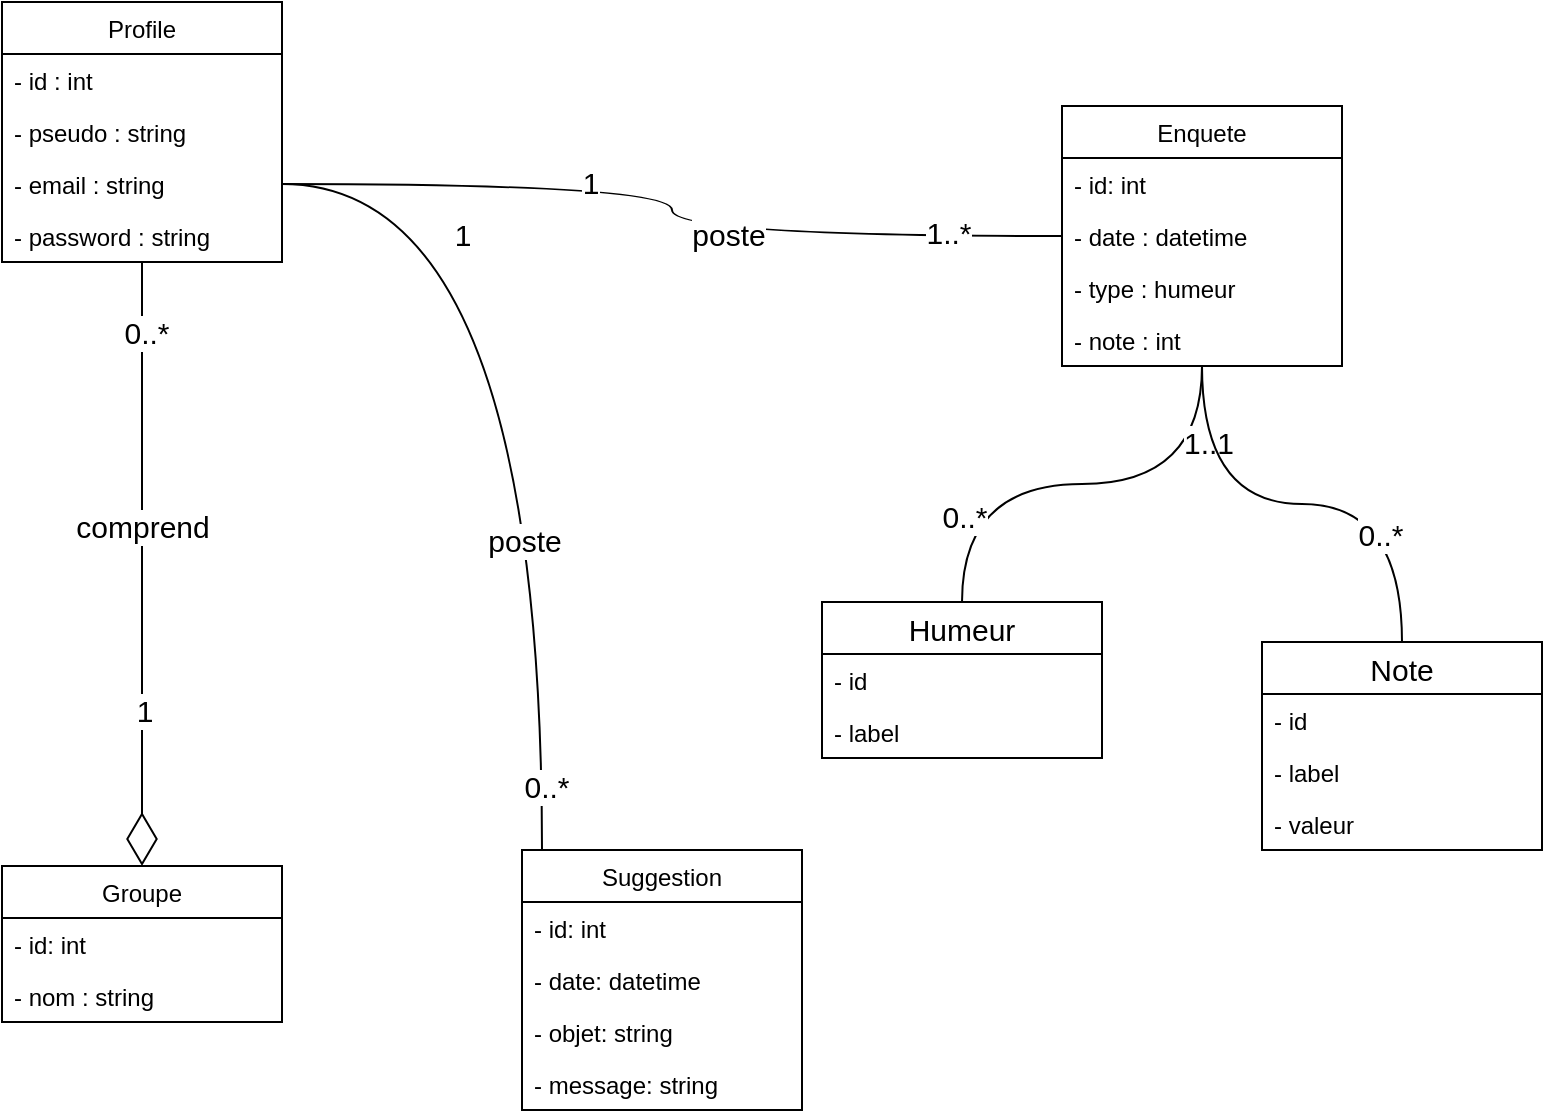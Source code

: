 <mxfile version="15.8.7" type="device"><diagram id="VkJPmdKNfXjedT1H-zB2" name="Page-1"><mxGraphModel dx="1038" dy="649" grid="1" gridSize="10" guides="1" tooltips="1" connect="1" arrows="1" fold="1" page="1" pageScale="1" pageWidth="850" pageHeight="1100" math="0" shadow="0"><root><mxCell id="0"/><mxCell id="1" parent="0"/><mxCell id="2" value="Profile" style="swimlane;fontStyle=0;childLayout=stackLayout;horizontal=1;startSize=26;fillColor=none;horizontalStack=0;resizeParent=1;resizeParentMax=0;resizeLast=0;collapsible=1;marginBottom=0;" parent="1" vertex="1"><mxGeometry x="50" y="90" width="140" height="130" as="geometry"/></mxCell><mxCell id="3" value="- id : int" style="text;strokeColor=none;fillColor=none;align=left;verticalAlign=top;spacingLeft=4;spacingRight=4;overflow=hidden;rotatable=0;points=[[0,0.5],[1,0.5]];portConstraint=eastwest;" parent="2" vertex="1"><mxGeometry y="26" width="140" height="26" as="geometry"/></mxCell><mxCell id="4" value="- pseudo : string" style="text;strokeColor=none;fillColor=none;align=left;verticalAlign=top;spacingLeft=4;spacingRight=4;overflow=hidden;rotatable=0;points=[[0,0.5],[1,0.5]];portConstraint=eastwest;" parent="2" vertex="1"><mxGeometry y="52" width="140" height="26" as="geometry"/></mxCell><mxCell id="5KWp5cGTwgdsQ7nmePCB-32" value="- email : string " style="text;strokeColor=none;fillColor=none;align=left;verticalAlign=top;spacingLeft=4;spacingRight=4;overflow=hidden;rotatable=0;points=[[0,0.5],[1,0.5]];portConstraint=eastwest;" vertex="1" parent="2"><mxGeometry y="78" width="140" height="26" as="geometry"/></mxCell><mxCell id="5KWp5cGTwgdsQ7nmePCB-78" value="- password : string " style="text;strokeColor=none;fillColor=none;align=left;verticalAlign=top;spacingLeft=4;spacingRight=4;overflow=hidden;rotatable=0;points=[[0,0.5],[1,0.5]];portConstraint=eastwest;" vertex="1" parent="2"><mxGeometry y="104" width="140" height="26" as="geometry"/></mxCell><mxCell id="6" value="Groupe" style="swimlane;fontStyle=0;childLayout=stackLayout;horizontal=1;startSize=26;fillColor=none;horizontalStack=0;resizeParent=1;resizeParentMax=0;resizeLast=0;collapsible=1;marginBottom=0;" parent="1" vertex="1"><mxGeometry x="50" y="522" width="140" height="78" as="geometry"/></mxCell><mxCell id="7" value="- id: int" style="text;strokeColor=none;fillColor=none;align=left;verticalAlign=top;spacingLeft=4;spacingRight=4;overflow=hidden;rotatable=0;points=[[0,0.5],[1,0.5]];portConstraint=eastwest;" parent="6" vertex="1"><mxGeometry y="26" width="140" height="26" as="geometry"/></mxCell><mxCell id="8" value="- nom : string" style="text;strokeColor=none;fillColor=none;align=left;verticalAlign=top;spacingLeft=4;spacingRight=4;overflow=hidden;rotatable=0;points=[[0,0.5],[1,0.5]];portConstraint=eastwest;" parent="6" vertex="1"><mxGeometry y="52" width="140" height="26" as="geometry"/></mxCell><mxCell id="19" value="Enquete" style="swimlane;fontStyle=0;childLayout=stackLayout;horizontal=1;startSize=26;fillColor=none;horizontalStack=0;resizeParent=1;resizeParentMax=0;resizeLast=0;collapsible=1;marginBottom=0;" parent="1" vertex="1"><mxGeometry x="580" y="142" width="140" height="130" as="geometry"/></mxCell><mxCell id="28" value="- id: int" style="text;strokeColor=none;fillColor=none;align=left;verticalAlign=top;spacingLeft=4;spacingRight=4;overflow=hidden;rotatable=0;points=[[0,0.5],[1,0.5]];portConstraint=eastwest;" parent="19" vertex="1"><mxGeometry y="26" width="140" height="26" as="geometry"/></mxCell><mxCell id="21" value="- date : datetime" style="text;strokeColor=none;fillColor=none;align=left;verticalAlign=top;spacingLeft=4;spacingRight=4;overflow=hidden;rotatable=0;points=[[0,0.5],[1,0.5]];portConstraint=eastwest;" parent="19" vertex="1"><mxGeometry y="52" width="140" height="26" as="geometry"/></mxCell><mxCell id="5KWp5cGTwgdsQ7nmePCB-103" value="- type : humeur" style="text;strokeColor=none;fillColor=none;align=left;verticalAlign=top;spacingLeft=4;spacingRight=4;overflow=hidden;rotatable=0;points=[[0,0.5],[1,0.5]];portConstraint=eastwest;" vertex="1" parent="19"><mxGeometry y="78" width="140" height="26" as="geometry"/></mxCell><mxCell id="5KWp5cGTwgdsQ7nmePCB-104" value="- note : int" style="text;strokeColor=none;fillColor=none;align=left;verticalAlign=top;spacingLeft=4;spacingRight=4;overflow=hidden;rotatable=0;points=[[0,0.5],[1,0.5]];portConstraint=eastwest;" vertex="1" parent="19"><mxGeometry y="104" width="140" height="26" as="geometry"/></mxCell><mxCell id="23" value="Suggestion" style="swimlane;fontStyle=0;childLayout=stackLayout;horizontal=1;startSize=26;fillColor=none;horizontalStack=0;resizeParent=1;resizeParentMax=0;resizeLast=0;collapsible=1;marginBottom=0;" parent="1" vertex="1"><mxGeometry x="310" y="514" width="140" height="130" as="geometry"/></mxCell><mxCell id="29" value="- id: int" style="text;strokeColor=none;fillColor=none;align=left;verticalAlign=top;spacingLeft=4;spacingRight=4;overflow=hidden;rotatable=0;points=[[0,0.5],[1,0.5]];portConstraint=eastwest;" parent="23" vertex="1"><mxGeometry y="26" width="140" height="26" as="geometry"/></mxCell><mxCell id="5KWp5cGTwgdsQ7nmePCB-87" value="- date: datetime" style="text;strokeColor=none;fillColor=none;align=left;verticalAlign=top;spacingLeft=4;spacingRight=4;overflow=hidden;rotatable=0;points=[[0,0.5],[1,0.5]];portConstraint=eastwest;" vertex="1" parent="23"><mxGeometry y="52" width="140" height="26" as="geometry"/></mxCell><mxCell id="25" value="- objet: string" style="text;strokeColor=none;fillColor=none;align=left;verticalAlign=top;spacingLeft=4;spacingRight=4;overflow=hidden;rotatable=0;points=[[0,0.5],[1,0.5]];portConstraint=eastwest;" parent="23" vertex="1"><mxGeometry y="78" width="140" height="26" as="geometry"/></mxCell><mxCell id="26" value="- message: string" style="text;strokeColor=none;fillColor=none;align=left;verticalAlign=top;spacingLeft=4;spacingRight=4;overflow=hidden;rotatable=0;points=[[0,0.5],[1,0.5]];portConstraint=eastwest;" parent="23" vertex="1"><mxGeometry y="104" width="140" height="26" as="geometry"/></mxCell><mxCell id="5KWp5cGTwgdsQ7nmePCB-41" style="edgeStyle=orthogonalEdgeStyle;rounded=0;orthogonalLoop=1;jettySize=auto;html=1;endArrow=none;endFill=0;curved=1;" edge="1" parent="1" source="5KWp5cGTwgdsQ7nmePCB-32" target="19"><mxGeometry relative="1" as="geometry"/></mxCell><mxCell id="5KWp5cGTwgdsQ7nmePCB-66" value="poste" style="edgeLabel;html=1;align=center;verticalAlign=middle;resizable=0;points=[];fontSize=15;" vertex="1" connectable="0" parent="5KWp5cGTwgdsQ7nmePCB-41"><mxGeometry x="0.198" y="1" relative="1" as="geometry"><mxPoint as="offset"/></mxGeometry></mxCell><mxCell id="5KWp5cGTwgdsQ7nmePCB-73" value="1" style="edgeLabel;html=1;align=center;verticalAlign=middle;resizable=0;points=[];fontSize=15;" vertex="1" connectable="0" parent="5KWp5cGTwgdsQ7nmePCB-41"><mxGeometry x="-0.263" y="1" relative="1" as="geometry"><mxPoint as="offset"/></mxGeometry></mxCell><mxCell id="5KWp5cGTwgdsQ7nmePCB-80" value="1..*" style="edgeLabel;html=1;align=center;verticalAlign=middle;resizable=0;points=[];fontSize=15;" vertex="1" connectable="0" parent="5KWp5cGTwgdsQ7nmePCB-41"><mxGeometry x="0.724" y="2" relative="1" as="geometry"><mxPoint as="offset"/></mxGeometry></mxCell><mxCell id="5KWp5cGTwgdsQ7nmePCB-44" style="edgeStyle=orthogonalEdgeStyle;rounded=0;orthogonalLoop=1;jettySize=auto;html=1;endArrow=none;endFill=0;curved=1;" edge="1" parent="1" source="5KWp5cGTwgdsQ7nmePCB-32" target="23"><mxGeometry relative="1" as="geometry"><Array as="points"><mxPoint x="320" y="181"/></Array></mxGeometry></mxCell><mxCell id="5KWp5cGTwgdsQ7nmePCB-65" value="poste" style="edgeLabel;html=1;align=center;verticalAlign=middle;resizable=0;points=[];fontSize=15;" vertex="1" connectable="0" parent="5KWp5cGTwgdsQ7nmePCB-44"><mxGeometry x="0.328" y="-9" relative="1" as="geometry"><mxPoint as="offset"/></mxGeometry></mxCell><mxCell id="5KWp5cGTwgdsQ7nmePCB-71" value="0..*" style="edgeLabel;html=1;align=center;verticalAlign=middle;resizable=0;points=[];fontSize=15;" vertex="1" connectable="0" parent="5KWp5cGTwgdsQ7nmePCB-44"><mxGeometry x="0.862" y="2" relative="1" as="geometry"><mxPoint as="offset"/></mxGeometry></mxCell><mxCell id="5KWp5cGTwgdsQ7nmePCB-72" value="1" style="edgeLabel;html=1;align=center;verticalAlign=middle;resizable=0;points=[];fontSize=15;" vertex="1" connectable="0" parent="5KWp5cGTwgdsQ7nmePCB-44"><mxGeometry x="-0.614" y="-25" relative="1" as="geometry"><mxPoint as="offset"/></mxGeometry></mxCell><mxCell id="5KWp5cGTwgdsQ7nmePCB-60" value="" style="endArrow=diamondThin;endFill=0;endSize=24;html=1;rounded=0;fontSize=15;curved=1;" edge="1" parent="1" source="2" target="6"><mxGeometry width="160" relative="1" as="geometry"><mxPoint x="30" y="370" as="sourcePoint"/><mxPoint x="140" y="270" as="targetPoint"/></mxGeometry></mxCell><mxCell id="5KWp5cGTwgdsQ7nmePCB-63" value="comprend" style="edgeLabel;html=1;align=center;verticalAlign=middle;resizable=0;points=[];fontSize=15;" vertex="1" connectable="0" parent="5KWp5cGTwgdsQ7nmePCB-60"><mxGeometry x="-0.128" relative="1" as="geometry"><mxPoint as="offset"/></mxGeometry></mxCell><mxCell id="5KWp5cGTwgdsQ7nmePCB-67" value="0..*" style="edgeLabel;html=1;align=center;verticalAlign=middle;resizable=0;points=[];fontSize=15;" vertex="1" connectable="0" parent="5KWp5cGTwgdsQ7nmePCB-60"><mxGeometry x="-0.767" y="2" relative="1" as="geometry"><mxPoint as="offset"/></mxGeometry></mxCell><mxCell id="5KWp5cGTwgdsQ7nmePCB-68" value="1" style="edgeLabel;html=1;align=center;verticalAlign=middle;resizable=0;points=[];fontSize=15;" vertex="1" connectable="0" parent="5KWp5cGTwgdsQ7nmePCB-60"><mxGeometry x="0.48" y="1" relative="1" as="geometry"><mxPoint as="offset"/></mxGeometry></mxCell><mxCell id="5KWp5cGTwgdsQ7nmePCB-100" style="edgeStyle=orthogonalEdgeStyle;curved=1;rounded=0;orthogonalLoop=1;jettySize=auto;html=1;fontSize=15;endArrow=none;endFill=0;" edge="1" parent="1" source="5KWp5cGTwgdsQ7nmePCB-96" target="19"><mxGeometry relative="1" as="geometry"/></mxCell><mxCell id="5KWp5cGTwgdsQ7nmePCB-101" value="1..1" style="edgeLabel;html=1;align=center;verticalAlign=middle;resizable=0;points=[];fontSize=15;" vertex="1" connectable="0" parent="5KWp5cGTwgdsQ7nmePCB-100"><mxGeometry x="0.683" y="-2" relative="1" as="geometry"><mxPoint x="1" as="offset"/></mxGeometry></mxCell><mxCell id="5KWp5cGTwgdsQ7nmePCB-102" value="0..*" style="edgeLabel;html=1;align=center;verticalAlign=middle;resizable=0;points=[];fontSize=15;" vertex="1" connectable="0" parent="5KWp5cGTwgdsQ7nmePCB-100"><mxGeometry x="-0.64" relative="1" as="geometry"><mxPoint x="1" as="offset"/></mxGeometry></mxCell><mxCell id="5KWp5cGTwgdsQ7nmePCB-96" value="Humeur" style="swimlane;fontStyle=0;childLayout=stackLayout;horizontal=1;startSize=26;fillColor=none;horizontalStack=0;resizeParent=1;resizeParentMax=0;resizeLast=0;collapsible=1;marginBottom=0;fontSize=15;" vertex="1" parent="1"><mxGeometry x="460" y="390" width="140" height="78" as="geometry"/></mxCell><mxCell id="5KWp5cGTwgdsQ7nmePCB-49" value="- id" style="text;strokeColor=none;fillColor=none;align=left;verticalAlign=top;spacingLeft=4;spacingRight=4;overflow=hidden;rotatable=0;points=[[0,0.5],[1,0.5]];portConstraint=eastwest;" vertex="1" parent="5KWp5cGTwgdsQ7nmePCB-96"><mxGeometry y="26" width="140" height="26" as="geometry"/></mxCell><mxCell id="5KWp5cGTwgdsQ7nmePCB-81" value="- label" style="text;strokeColor=none;fillColor=none;align=left;verticalAlign=top;spacingLeft=4;spacingRight=4;overflow=hidden;rotatable=0;points=[[0,0.5],[1,0.5]];portConstraint=eastwest;" vertex="1" parent="5KWp5cGTwgdsQ7nmePCB-96"><mxGeometry y="52" width="140" height="26" as="geometry"/></mxCell><mxCell id="5KWp5cGTwgdsQ7nmePCB-109" style="edgeStyle=orthogonalEdgeStyle;curved=1;rounded=0;orthogonalLoop=1;jettySize=auto;html=1;fontSize=15;endArrow=none;endFill=0;" edge="1" parent="1" source="5KWp5cGTwgdsQ7nmePCB-105" target="19"><mxGeometry relative="1" as="geometry"/></mxCell><mxCell id="5KWp5cGTwgdsQ7nmePCB-110" value="0..*" style="edgeLabel;html=1;align=center;verticalAlign=middle;resizable=0;points=[];fontSize=15;" vertex="1" connectable="0" parent="5KWp5cGTwgdsQ7nmePCB-109"><mxGeometry x="-0.546" y="11" relative="1" as="geometry"><mxPoint as="offset"/></mxGeometry></mxCell><mxCell id="5KWp5cGTwgdsQ7nmePCB-105" value="Note" style="swimlane;fontStyle=0;childLayout=stackLayout;horizontal=1;startSize=26;fillColor=none;horizontalStack=0;resizeParent=1;resizeParentMax=0;resizeLast=0;collapsible=1;marginBottom=0;fontSize=15;" vertex="1" parent="1"><mxGeometry x="680" y="410" width="140" height="104" as="geometry"/></mxCell><mxCell id="5KWp5cGTwgdsQ7nmePCB-106" value="- id" style="text;strokeColor=none;fillColor=none;align=left;verticalAlign=top;spacingLeft=4;spacingRight=4;overflow=hidden;rotatable=0;points=[[0,0.5],[1,0.5]];portConstraint=eastwest;fontSize=12;" vertex="1" parent="5KWp5cGTwgdsQ7nmePCB-105"><mxGeometry y="26" width="140" height="26" as="geometry"/></mxCell><mxCell id="5KWp5cGTwgdsQ7nmePCB-107" value="- label" style="text;strokeColor=none;fillColor=none;align=left;verticalAlign=top;spacingLeft=4;spacingRight=4;overflow=hidden;rotatable=0;points=[[0,0.5],[1,0.5]];portConstraint=eastwest;fontSize=12;" vertex="1" parent="5KWp5cGTwgdsQ7nmePCB-105"><mxGeometry y="52" width="140" height="26" as="geometry"/></mxCell><mxCell id="5KWp5cGTwgdsQ7nmePCB-108" value="- valeur" style="text;strokeColor=none;fillColor=none;align=left;verticalAlign=top;spacingLeft=4;spacingRight=4;overflow=hidden;rotatable=0;points=[[0,0.5],[1,0.5]];portConstraint=eastwest;fontSize=12;" vertex="1" parent="5KWp5cGTwgdsQ7nmePCB-105"><mxGeometry y="78" width="140" height="26" as="geometry"/></mxCell></root></mxGraphModel></diagram></mxfile>